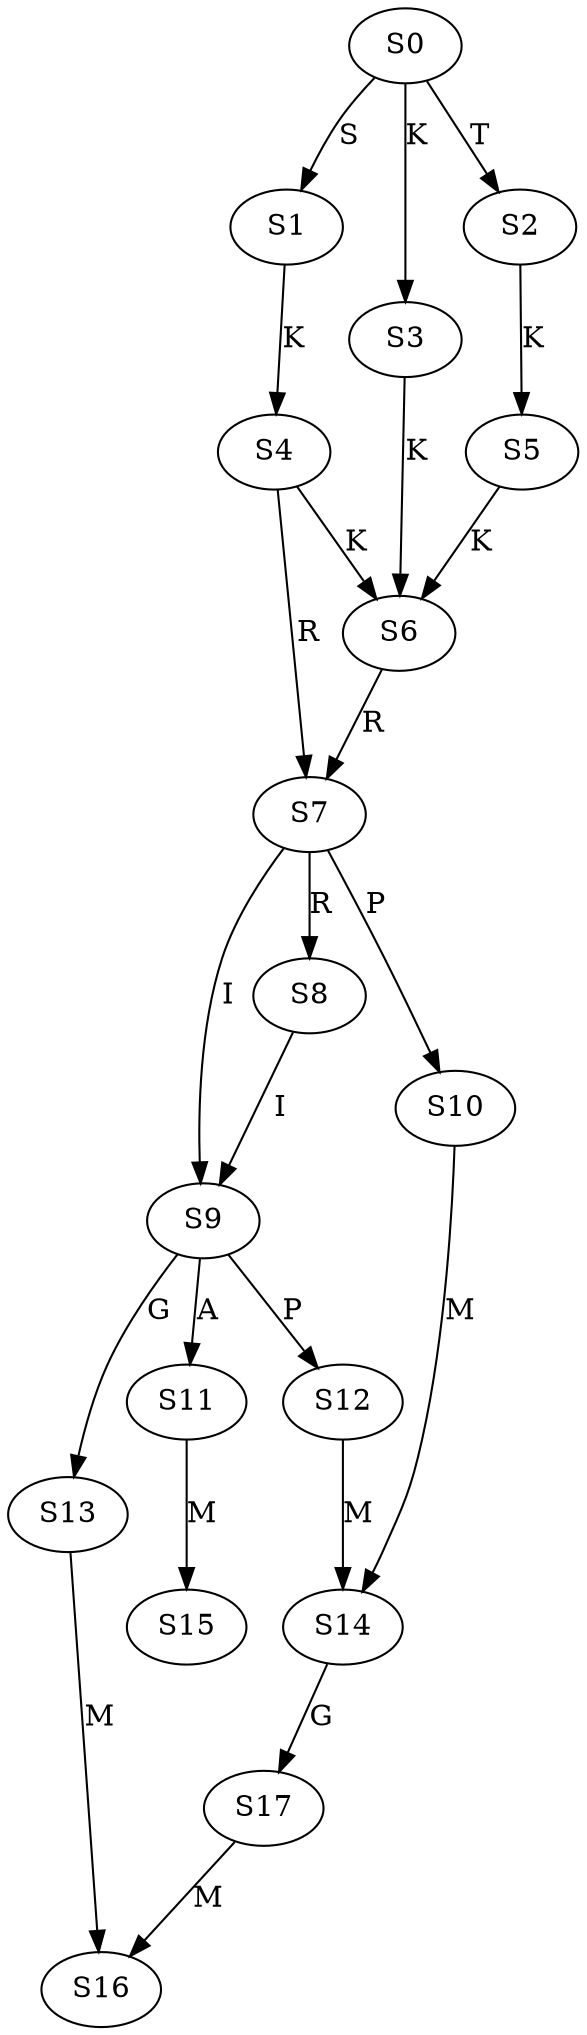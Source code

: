 strict digraph  {
	S0 -> S1 [ label = S ];
	S0 -> S2 [ label = T ];
	S0 -> S3 [ label = K ];
	S1 -> S4 [ label = K ];
	S2 -> S5 [ label = K ];
	S3 -> S6 [ label = K ];
	S4 -> S7 [ label = R ];
	S4 -> S6 [ label = K ];
	S5 -> S6 [ label = K ];
	S6 -> S7 [ label = R ];
	S7 -> S8 [ label = R ];
	S7 -> S9 [ label = I ];
	S7 -> S10 [ label = P ];
	S8 -> S9 [ label = I ];
	S9 -> S11 [ label = A ];
	S9 -> S12 [ label = P ];
	S9 -> S13 [ label = G ];
	S10 -> S14 [ label = M ];
	S11 -> S15 [ label = M ];
	S12 -> S14 [ label = M ];
	S13 -> S16 [ label = M ];
	S14 -> S17 [ label = G ];
	S17 -> S16 [ label = M ];
}
